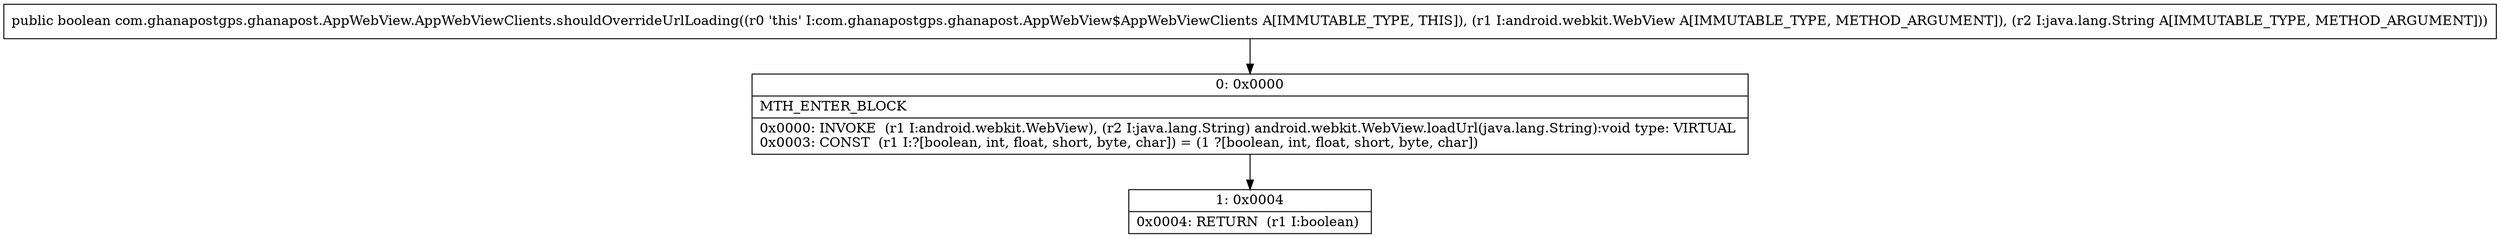 digraph "CFG forcom.ghanapostgps.ghanapost.AppWebView.AppWebViewClients.shouldOverrideUrlLoading(Landroid\/webkit\/WebView;Ljava\/lang\/String;)Z" {
Node_0 [shape=record,label="{0\:\ 0x0000|MTH_ENTER_BLOCK\l|0x0000: INVOKE  (r1 I:android.webkit.WebView), (r2 I:java.lang.String) android.webkit.WebView.loadUrl(java.lang.String):void type: VIRTUAL \l0x0003: CONST  (r1 I:?[boolean, int, float, short, byte, char]) = (1 ?[boolean, int, float, short, byte, char]) \l}"];
Node_1 [shape=record,label="{1\:\ 0x0004|0x0004: RETURN  (r1 I:boolean) \l}"];
MethodNode[shape=record,label="{public boolean com.ghanapostgps.ghanapost.AppWebView.AppWebViewClients.shouldOverrideUrlLoading((r0 'this' I:com.ghanapostgps.ghanapost.AppWebView$AppWebViewClients A[IMMUTABLE_TYPE, THIS]), (r1 I:android.webkit.WebView A[IMMUTABLE_TYPE, METHOD_ARGUMENT]), (r2 I:java.lang.String A[IMMUTABLE_TYPE, METHOD_ARGUMENT])) }"];
MethodNode -> Node_0;
Node_0 -> Node_1;
}

